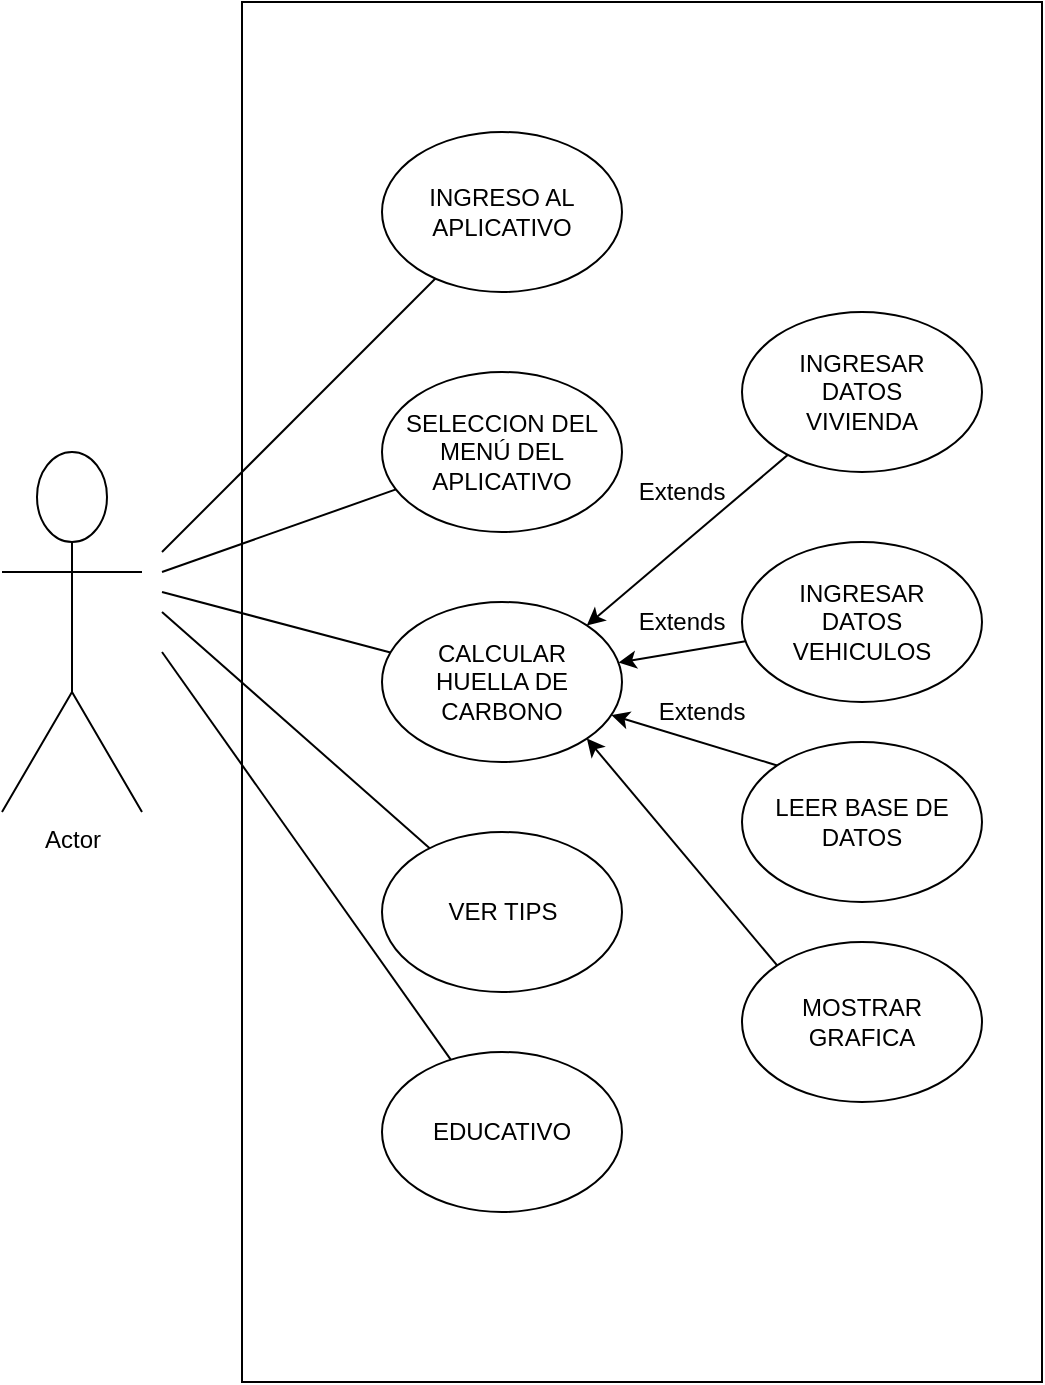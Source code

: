 <mxfile version="15.0.6" type="device"><diagram id="RQ5VUJ5eJvtH4Uf9gvRb" name="Page-1"><mxGraphModel dx="1422" dy="790" grid="1" gridSize="10" guides="1" tooltips="1" connect="1" arrows="1" fold="1" page="1" pageScale="1" pageWidth="827" pageHeight="1169" math="0" shadow="0"><root><mxCell id="0"/><mxCell id="1" parent="0"/><mxCell id="CJ1jLxiIX-ot2fvymZwo-3" value="" style="rounded=0;whiteSpace=wrap;html=1;" vertex="1" parent="1"><mxGeometry x="140" y="35" width="400" height="690" as="geometry"/></mxCell><mxCell id="CJ1jLxiIX-ot2fvymZwo-1" value="" style="ellipse;whiteSpace=wrap;html=1;" vertex="1" parent="1"><mxGeometry x="210" y="100" width="120" height="80" as="geometry"/></mxCell><mxCell id="CJ1jLxiIX-ot2fvymZwo-6" value="Actor" style="shape=umlActor;verticalLabelPosition=bottom;verticalAlign=top;html=1;outlineConnect=0;" vertex="1" parent="1"><mxGeometry x="20" y="260" width="70" height="180" as="geometry"/></mxCell><mxCell id="CJ1jLxiIX-ot2fvymZwo-8" value="" style="endArrow=none;html=1;" edge="1" parent="1" target="CJ1jLxiIX-ot2fvymZwo-1"><mxGeometry width="50" height="50" relative="1" as="geometry"><mxPoint x="100" y="310" as="sourcePoint"/><mxPoint x="110" y="160" as="targetPoint"/></mxGeometry></mxCell><mxCell id="CJ1jLxiIX-ot2fvymZwo-9" value="&lt;div&gt;INGRESO AL APLICATIVO&lt;/div&gt;" style="text;html=1;strokeColor=none;fillColor=none;align=center;verticalAlign=middle;whiteSpace=wrap;rounded=0;" vertex="1" parent="1"><mxGeometry x="215" y="130" width="110" height="20" as="geometry"/></mxCell><mxCell id="CJ1jLxiIX-ot2fvymZwo-10" value="" style="ellipse;whiteSpace=wrap;html=1;" vertex="1" parent="1"><mxGeometry x="210" y="335" width="120" height="80" as="geometry"/></mxCell><mxCell id="CJ1jLxiIX-ot2fvymZwo-11" value="" style="ellipse;whiteSpace=wrap;html=1;" vertex="1" parent="1"><mxGeometry x="210" y="220" width="120" height="80" as="geometry"/></mxCell><mxCell id="CJ1jLxiIX-ot2fvymZwo-12" value="" style="ellipse;whiteSpace=wrap;html=1;" vertex="1" parent="1"><mxGeometry x="210" y="450" width="120" height="80" as="geometry"/></mxCell><mxCell id="CJ1jLxiIX-ot2fvymZwo-13" value="" style="ellipse;whiteSpace=wrap;html=1;" vertex="1" parent="1"><mxGeometry x="390" y="305" width="120" height="80" as="geometry"/></mxCell><mxCell id="CJ1jLxiIX-ot2fvymZwo-14" value="" style="ellipse;whiteSpace=wrap;html=1;" vertex="1" parent="1"><mxGeometry x="210" y="560" width="120" height="80" as="geometry"/></mxCell><mxCell id="CJ1jLxiIX-ot2fvymZwo-15" value="" style="endArrow=none;html=1;" edge="1" parent="1" target="CJ1jLxiIX-ot2fvymZwo-11"><mxGeometry width="50" height="50" relative="1" as="geometry"><mxPoint x="100" y="320" as="sourcePoint"/><mxPoint x="130" y="300" as="targetPoint"/></mxGeometry></mxCell><mxCell id="CJ1jLxiIX-ot2fvymZwo-16" value="" style="endArrow=none;html=1;" edge="1" parent="1" target="CJ1jLxiIX-ot2fvymZwo-10"><mxGeometry width="50" height="50" relative="1" as="geometry"><mxPoint x="100" y="330" as="sourcePoint"/><mxPoint x="140" y="350" as="targetPoint"/></mxGeometry></mxCell><mxCell id="CJ1jLxiIX-ot2fvymZwo-17" value="" style="endArrow=none;html=1;" edge="1" parent="1" target="CJ1jLxiIX-ot2fvymZwo-12"><mxGeometry width="50" height="50" relative="1" as="geometry"><mxPoint x="100" y="340" as="sourcePoint"/><mxPoint x="210" y="490" as="targetPoint"/></mxGeometry></mxCell><mxCell id="CJ1jLxiIX-ot2fvymZwo-18" value="" style="ellipse;whiteSpace=wrap;html=1;" vertex="1" parent="1"><mxGeometry x="390" y="190" width="120" height="80" as="geometry"/></mxCell><mxCell id="CJ1jLxiIX-ot2fvymZwo-19" value="SELECCION DEL MENÚ DEL APLICATIVO" style="text;html=1;strokeColor=none;fillColor=none;align=center;verticalAlign=middle;whiteSpace=wrap;rounded=0;" vertex="1" parent="1"><mxGeometry x="215" y="250" width="110" height="20" as="geometry"/></mxCell><mxCell id="CJ1jLxiIX-ot2fvymZwo-20" value="&lt;div&gt;CALCULAR HUELLA DE CARBONO&lt;/div&gt;" style="text;html=1;strokeColor=none;fillColor=none;align=center;verticalAlign=middle;whiteSpace=wrap;rounded=0;" vertex="1" parent="1"><mxGeometry x="225" y="365" width="90" height="20" as="geometry"/></mxCell><mxCell id="CJ1jLxiIX-ot2fvymZwo-22" value="VER TIPS" style="text;html=1;strokeColor=none;fillColor=none;align=center;verticalAlign=middle;whiteSpace=wrap;rounded=0;" vertex="1" parent="1"><mxGeometry x="217.5" y="465" width="105" height="50" as="geometry"/></mxCell><mxCell id="CJ1jLxiIX-ot2fvymZwo-23" value="" style="endArrow=none;html=1;" edge="1" parent="1" target="CJ1jLxiIX-ot2fvymZwo-14"><mxGeometry width="50" height="50" relative="1" as="geometry"><mxPoint x="100" y="360" as="sourcePoint"/><mxPoint x="140" y="500" as="targetPoint"/></mxGeometry></mxCell><mxCell id="CJ1jLxiIX-ot2fvymZwo-24" value="EDUCATIVO" style="text;html=1;strokeColor=none;fillColor=none;align=center;verticalAlign=middle;whiteSpace=wrap;rounded=0;" vertex="1" parent="1"><mxGeometry x="250" y="590" width="40" height="20" as="geometry"/></mxCell><mxCell id="CJ1jLxiIX-ot2fvymZwo-27" value="INGRESAR DATOS VIVIENDA" style="text;html=1;strokeColor=none;fillColor=none;align=center;verticalAlign=middle;whiteSpace=wrap;rounded=0;" vertex="1" parent="1"><mxGeometry x="430" y="220" width="40" height="20" as="geometry"/></mxCell><mxCell id="CJ1jLxiIX-ot2fvymZwo-28" value="" style="endArrow=classic;html=1;entryX=1;entryY=0;entryDx=0;entryDy=0;" edge="1" parent="1" source="CJ1jLxiIX-ot2fvymZwo-18" target="CJ1jLxiIX-ot2fvymZwo-10"><mxGeometry width="50" height="50" relative="1" as="geometry"><mxPoint x="390" y="430" as="sourcePoint"/><mxPoint x="440" y="380" as="targetPoint"/></mxGeometry></mxCell><mxCell id="CJ1jLxiIX-ot2fvymZwo-29" value="&lt;div&gt;Extends&lt;/div&gt;" style="text;html=1;strokeColor=none;fillColor=none;align=center;verticalAlign=middle;whiteSpace=wrap;rounded=0;" vertex="1" parent="1"><mxGeometry x="340" y="270" width="40" height="20" as="geometry"/></mxCell><mxCell id="CJ1jLxiIX-ot2fvymZwo-30" value="" style="endArrow=classic;html=1;" edge="1" parent="1" source="CJ1jLxiIX-ot2fvymZwo-13" target="CJ1jLxiIX-ot2fvymZwo-10"><mxGeometry width="50" height="50" relative="1" as="geometry"><mxPoint x="390" y="400" as="sourcePoint"/><mxPoint x="440" y="350" as="targetPoint"/></mxGeometry></mxCell><mxCell id="CJ1jLxiIX-ot2fvymZwo-32" value="&lt;div&gt;Extends&lt;/div&gt;" style="text;html=1;strokeColor=none;fillColor=none;align=center;verticalAlign=middle;whiteSpace=wrap;rounded=0;" vertex="1" parent="1"><mxGeometry x="340" y="335" width="40" height="20" as="geometry"/></mxCell><mxCell id="CJ1jLxiIX-ot2fvymZwo-33" value="INGRESAR DATOS VEHICULOS" style="text;html=1;strokeColor=none;fillColor=none;align=center;verticalAlign=middle;whiteSpace=wrap;rounded=0;" vertex="1" parent="1"><mxGeometry x="430" y="335" width="40" height="20" as="geometry"/></mxCell><mxCell id="CJ1jLxiIX-ot2fvymZwo-34" value="" style="ellipse;whiteSpace=wrap;html=1;" vertex="1" parent="1"><mxGeometry x="390" y="405" width="120" height="80" as="geometry"/></mxCell><mxCell id="CJ1jLxiIX-ot2fvymZwo-35" value="" style="endArrow=classic;html=1;exitX=0;exitY=0;exitDx=0;exitDy=0;" edge="1" parent="1" source="CJ1jLxiIX-ot2fvymZwo-34" target="CJ1jLxiIX-ot2fvymZwo-10"><mxGeometry width="50" height="50" relative="1" as="geometry"><mxPoint x="350" y="490" as="sourcePoint"/><mxPoint x="310" y="420" as="targetPoint"/></mxGeometry></mxCell><mxCell id="CJ1jLxiIX-ot2fvymZwo-36" value="Extends" style="text;html=1;strokeColor=none;fillColor=none;align=center;verticalAlign=middle;whiteSpace=wrap;rounded=0;" vertex="1" parent="1"><mxGeometry x="350" y="380" width="40" height="20" as="geometry"/></mxCell><mxCell id="CJ1jLxiIX-ot2fvymZwo-37" value="LEER BASE DE DATOS" style="text;html=1;strokeColor=none;fillColor=none;align=center;verticalAlign=middle;whiteSpace=wrap;rounded=0;" vertex="1" parent="1"><mxGeometry x="405" y="435" width="90" height="20" as="geometry"/></mxCell><mxCell id="CJ1jLxiIX-ot2fvymZwo-44" value="" style="ellipse;whiteSpace=wrap;html=1;" vertex="1" parent="1"><mxGeometry x="390" y="505" width="120" height="80" as="geometry"/></mxCell><mxCell id="CJ1jLxiIX-ot2fvymZwo-46" value="" style="endArrow=classic;html=1;entryX=1;entryY=1;entryDx=0;entryDy=0;exitX=0;exitY=0;exitDx=0;exitDy=0;" edge="1" parent="1" source="CJ1jLxiIX-ot2fvymZwo-44" target="CJ1jLxiIX-ot2fvymZwo-10"><mxGeometry width="50" height="50" relative="1" as="geometry"><mxPoint x="345" y="555" as="sourcePoint"/><mxPoint x="395" y="505" as="targetPoint"/></mxGeometry></mxCell><mxCell id="CJ1jLxiIX-ot2fvymZwo-47" value="MOSTRAR GRAFICA" style="text;html=1;strokeColor=none;fillColor=none;align=center;verticalAlign=middle;whiteSpace=wrap;rounded=0;" vertex="1" parent="1"><mxGeometry x="430" y="535" width="40" height="20" as="geometry"/></mxCell></root></mxGraphModel></diagram></mxfile>